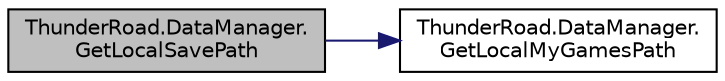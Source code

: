 digraph "ThunderRoad.DataManager.GetLocalSavePath"
{
 // LATEX_PDF_SIZE
  edge [fontname="Helvetica",fontsize="10",labelfontname="Helvetica",labelfontsize="10"];
  node [fontname="Helvetica",fontsize="10",shape=record];
  rankdir="LR";
  Node1 [label="ThunderRoad.DataManager.\lGetLocalSavePath",height=0.2,width=0.4,color="black", fillcolor="grey75", style="filled", fontcolor="black",tooltip="Gets the local save path."];
  Node1 -> Node2 [color="midnightblue",fontsize="10",style="solid",fontname="Helvetica"];
  Node2 [label="ThunderRoad.DataManager.\lGetLocalMyGamesPath",height=0.2,width=0.4,color="black", fillcolor="white", style="filled",URL="$class_thunder_road_1_1_data_manager.html#afcd74081b8ab8ed1db498162a4cdab56",tooltip="Gets the local my games path."];
}
